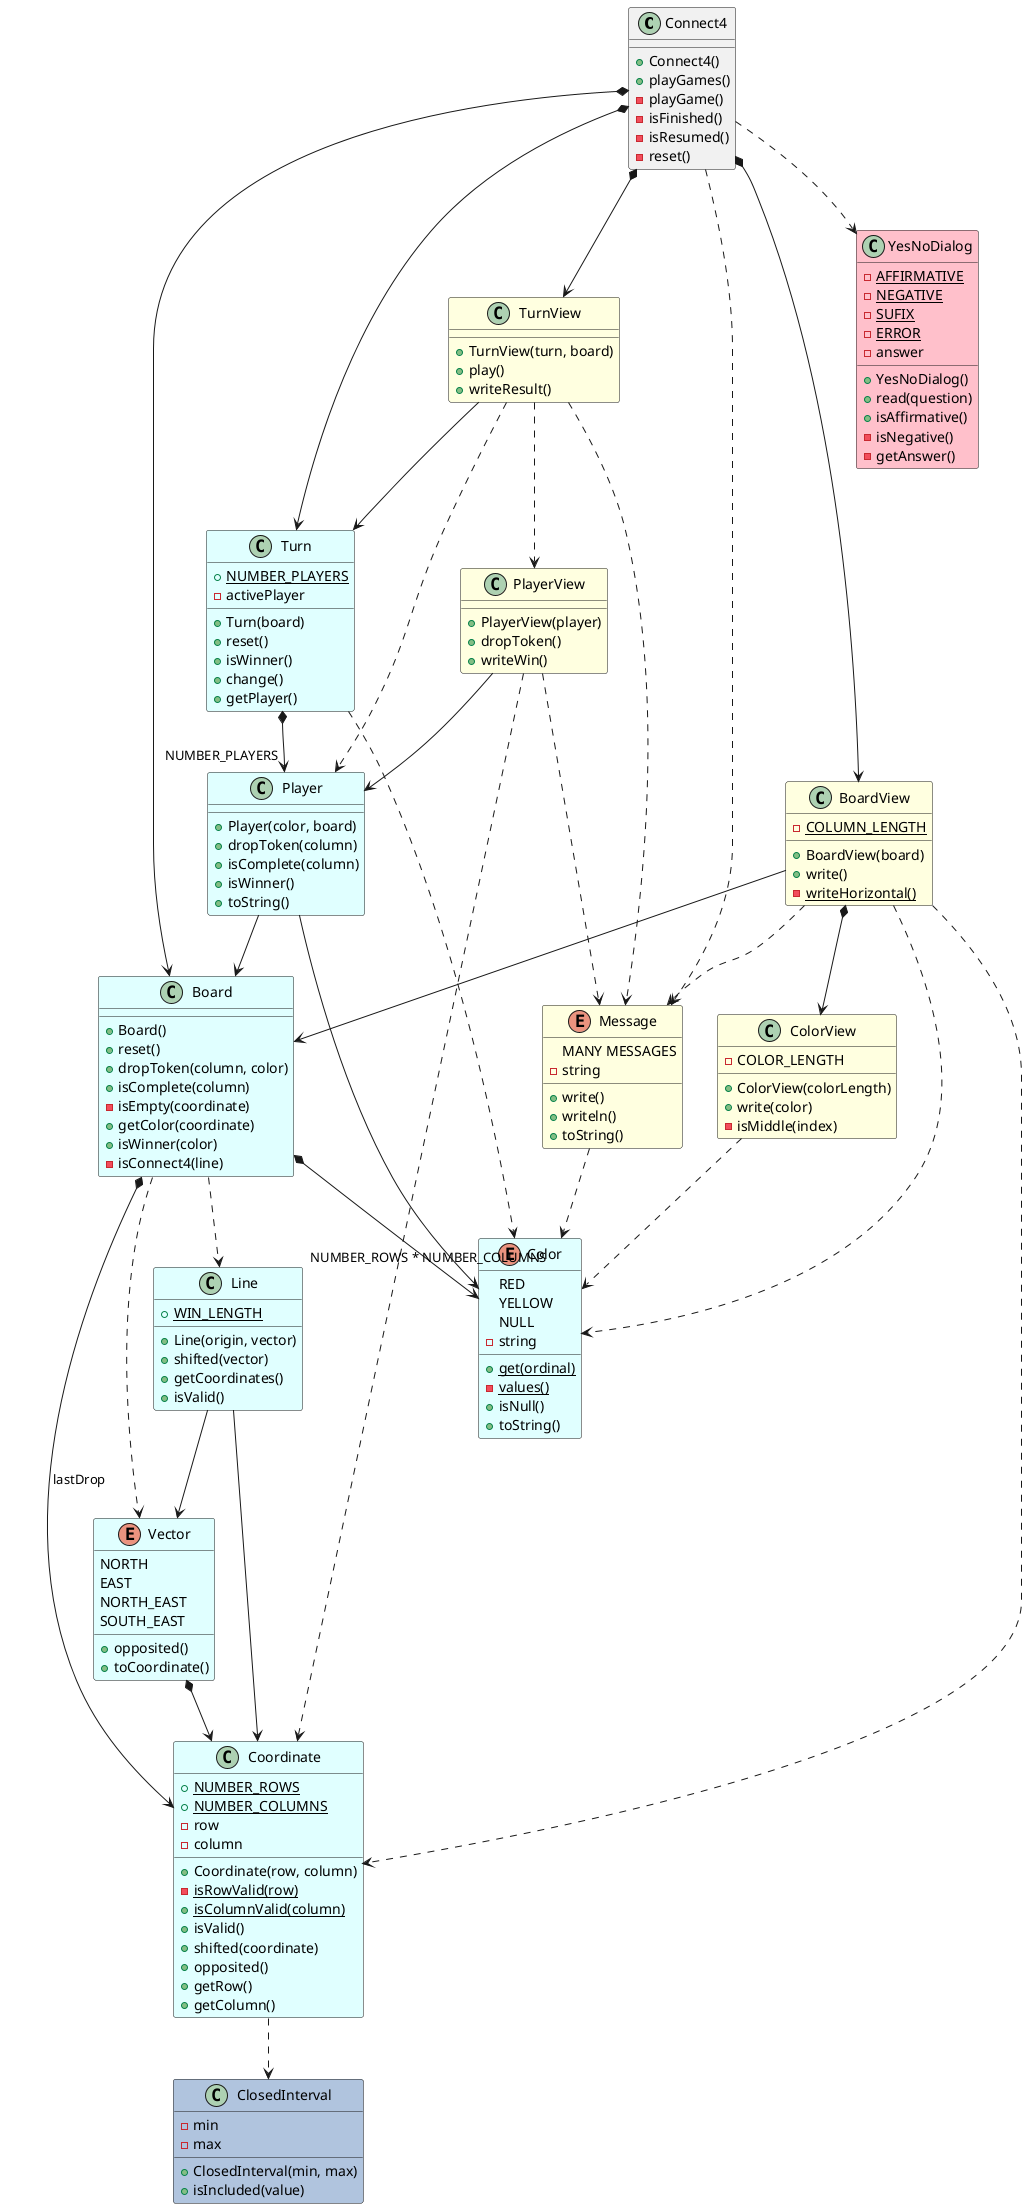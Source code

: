 @startuml analysis

class Connect4 {
    
    + Connect4()
    + playGames()
    - playGame()
    - isFinished()
    - isResumed()
    - reset()
}
Connect4 *--> Board
Connect4 *--> Turn
Connect4 *--> BoardView
Connect4 *--> TurnView
Connect4 ..> Message
Connect4 ..> YesNoDialog

class YesNoDialog #Pink {
    - {static} AFFIRMATIVE
    - {static} NEGATIVE
    - {static} SUFIX
    - {static} ERROR
    - answer

    + YesNoDialog()
    + read(question)
    + isAffirmative()
    - isNegative()
    - getAnswer()
}

class BoardView #LightYellow {
    - {static} COLUMN_LENGTH    

    + BoardView(board)
    + write()
    - {static} writeHorizontal()
}
BoardView --> Board
BoardView *--> ColorView
BoardView ..> Coordinate
BoardView ..> Message
BoardView ..> Color

class ColorView #LightYellow {
    - COLOR_LENGTH

    + ColorView(colorLength)
    + write(color)
    - isMiddle(index)
}
ColorView ..> Color

class TurnView #LightYellow {

    + TurnView(turn, board)
    + play()
    + writeResult()
}
TurnView --> Turn
TurnView ..> PlayerView
TurnView ..> Player
TurnView ..> Message

class PlayerView #LightYellow {

    + PlayerView(player)    
    + dropToken()
    + writeWin()
}
PlayerView --> Player
PlayerView ..> Message
PlayerView ..> Coordinate

enum Message #LightYellow {
    MANY MESSAGES
    - string

    + write()
    + writeln()
    + toString()
}
Message ..> Color

class Turn #LightCyan {
    + {static} NUMBER_PLAYERS
    - activePlayer

    + Turn(board)
    + reset()
    + isWinner()
    + change()   
    + getPlayer() 
}
Turn *--> "NUMBER_PLAYERS" Player
Turn ..> Color

class Player #LightCyan {

    + Player(color, board)
    + dropToken(column)
    + isComplete(column)
    + isWinner()
    + toString()
}
Player --> Color
Player --> Board

class Board #LightCyan {

    + Board()
    + reset()
    + dropToken(column, color)
    + isComplete(column)
    - isEmpty(coordinate)
    + getColor(coordinate)
    + isWinner(color)
    - isConnect4(line)
}
Board *--> Coordinate : lastDrop
Board *--> "NUMBER_ROWS * NUMBER_COLUMNS" Color
Board ..> Vector
Board ..> Line

class Line #LightCyan {
    + {static} WIN_LENGTH

    + Line(origin, vector)
    + shifted(vector)
    + getCoordinates()
    + isValid()
}
Line --> Coordinate
Line --> Vector

enum Vector #LightCyan {
    NORTH
    EAST
    NORTH_EAST
    SOUTH_EAST

    + opposited()
    + toCoordinate()
}
Vector *--> Coordinate

class Coordinate #LightCyan {
    + {static} NUMBER_ROWS
    + {static} NUMBER_COLUMNS
    - row
    - column

    + Coordinate(row, column)
    - {static} isRowValid(row)
    + {static} isColumnValid(column)
    + isValid()
    + shifted(coordinate)
    + opposited()
    + getRow()
    + getColumn()
}
Coordinate ..> ClosedInterval

enum Color #LightCyan {
    RED
    YELLOW
    NULL
    - string

    + {static} get(ordinal)
    - {static} values()
    + isNull()
    + toString()
}

class ClosedInterval #LightSteelBlue {
    - min
    - max

    + ClosedInterval(min, max)
    + isIncluded(value)
}

@enduml